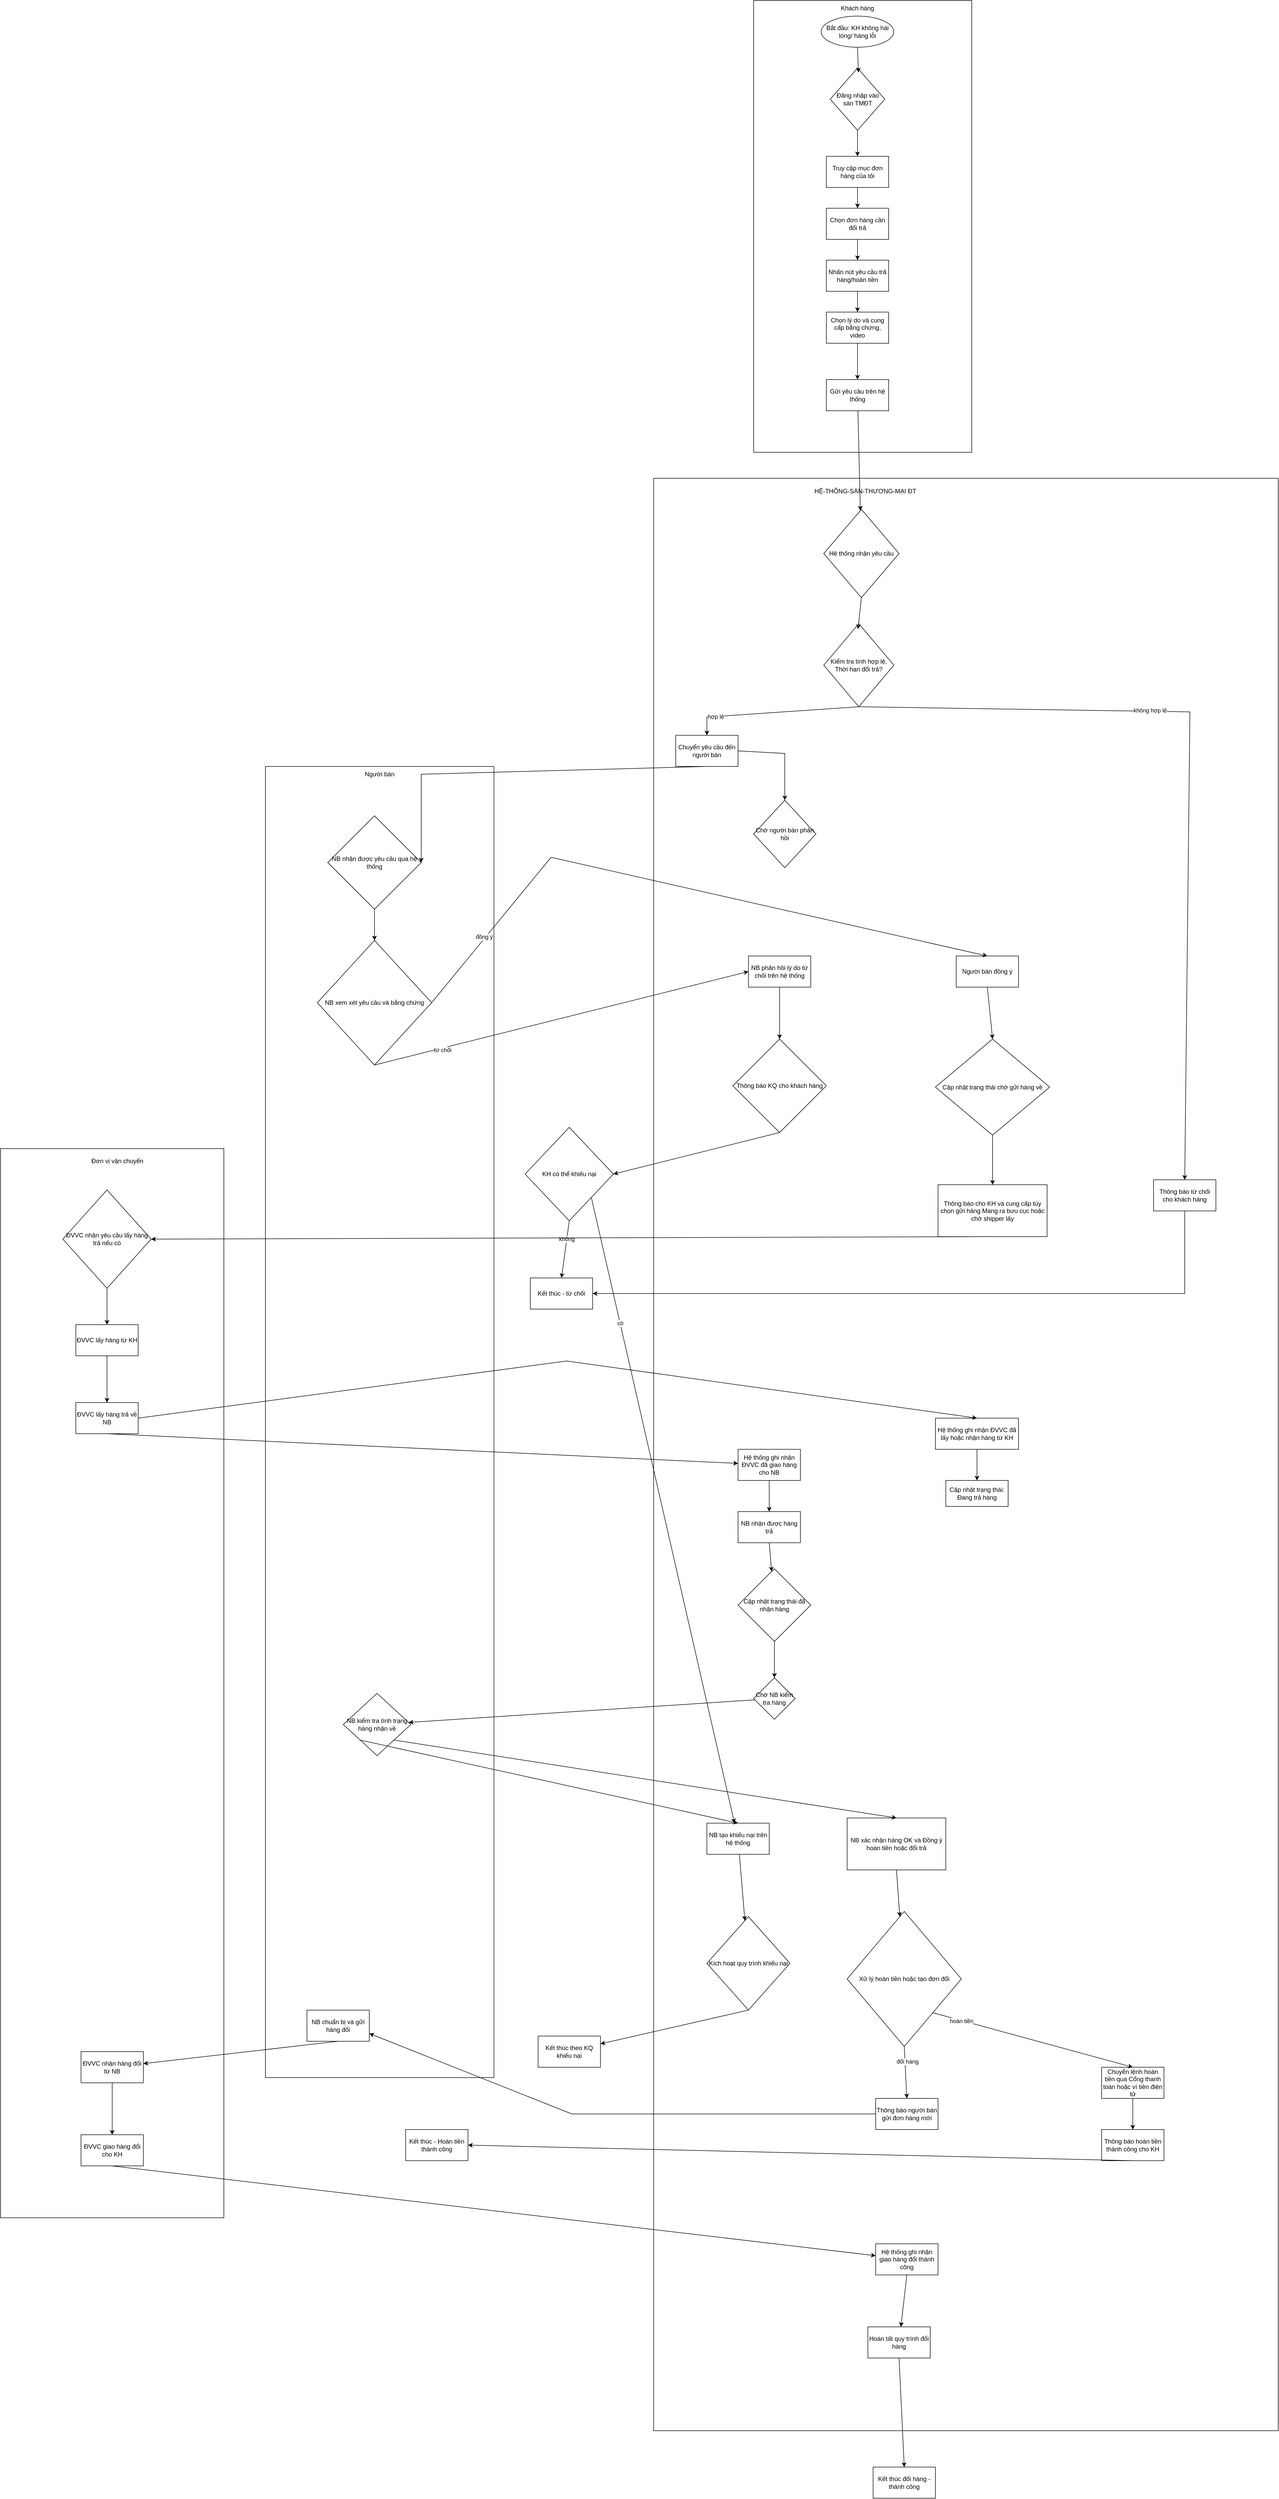 <mxfile version="26.2.3">
  <diagram name="Trang-1" id="dPTVrLclq-EbffauA4Mr">
    <mxGraphModel dx="6078" dy="1252" grid="1" gridSize="10" guides="1" tooltips="1" connect="1" arrows="1" fold="1" page="1" pageScale="1" pageWidth="3300" pageHeight="4681" math="0" shadow="0">
      <root>
        <mxCell id="0" />
        <mxCell id="1" parent="0" />
        <mxCell id="upQioBe8CkQy4cEBD0_V-7" value="" style="rounded=0;whiteSpace=wrap;html=1;" vertex="1" parent="1">
          <mxGeometry x="550" y="10" width="420" height="870" as="geometry" />
        </mxCell>
        <mxCell id="upQioBe8CkQy4cEBD0_V-8" value="Bắt đầu: KH không hài lòng/ hàng lỗi" style="ellipse;whiteSpace=wrap;html=1;" vertex="1" parent="1">
          <mxGeometry x="680" y="40" width="140" height="60" as="geometry" />
        </mxCell>
        <mxCell id="upQioBe8CkQy4cEBD0_V-9" value="Khách hàng" style="text;html=1;align=center;verticalAlign=middle;whiteSpace=wrap;rounded=0;" vertex="1" parent="1">
          <mxGeometry x="705" y="10" width="90" height="30" as="geometry" />
        </mxCell>
        <mxCell id="upQioBe8CkQy4cEBD0_V-11" value="Đăng nhập vào sàn TMĐT" style="rhombus;whiteSpace=wrap;html=1;" vertex="1" parent="1">
          <mxGeometry x="697.5" y="140" width="105" height="120" as="geometry" />
        </mxCell>
        <mxCell id="upQioBe8CkQy4cEBD0_V-12" value="Truy cập mục đơn hàng của tôi" style="rounded=0;whiteSpace=wrap;html=1;" vertex="1" parent="1">
          <mxGeometry x="690" y="310" width="120" height="60" as="geometry" />
        </mxCell>
        <mxCell id="upQioBe8CkQy4cEBD0_V-13" value="Chọn đơn hàng cần đổi trả" style="rounded=0;whiteSpace=wrap;html=1;" vertex="1" parent="1">
          <mxGeometry x="690" y="410" width="120" height="60" as="geometry" />
        </mxCell>
        <mxCell id="upQioBe8CkQy4cEBD0_V-14" value="Nhấn nút yêu cầu trả hàng/hoàn tiền" style="rounded=0;whiteSpace=wrap;html=1;" vertex="1" parent="1">
          <mxGeometry x="690" y="510" width="120" height="60" as="geometry" />
        </mxCell>
        <mxCell id="upQioBe8CkQy4cEBD0_V-15" value="Chọn lý do và cung cấp bằng chứng, video" style="rounded=0;whiteSpace=wrap;html=1;" vertex="1" parent="1">
          <mxGeometry x="690" y="610" width="120" height="60" as="geometry" />
        </mxCell>
        <mxCell id="upQioBe8CkQy4cEBD0_V-16" value="Gửi yêu cầu trên hệ thống" style="rounded=0;whiteSpace=wrap;html=1;" vertex="1" parent="1">
          <mxGeometry x="690" y="740" width="120" height="60" as="geometry" />
        </mxCell>
        <mxCell id="upQioBe8CkQy4cEBD0_V-17" value="" style="rounded=0;whiteSpace=wrap;html=1;" vertex="1" parent="1">
          <mxGeometry x="357.5" y="930" width="1202.5" height="3760" as="geometry" />
        </mxCell>
        <mxCell id="upQioBe8CkQy4cEBD0_V-18" value="HỆ-THỐNG-SÀN-THƯƠNG-MẠI ĐT" style="text;html=1;align=center;verticalAlign=middle;whiteSpace=wrap;rounded=0;" vertex="1" parent="1">
          <mxGeometry x="650" y="940" width="230" height="30" as="geometry" />
        </mxCell>
        <mxCell id="upQioBe8CkQy4cEBD0_V-19" value="Hệ thống nhận yêu cầu" style="rhombus;whiteSpace=wrap;html=1;" vertex="1" parent="1">
          <mxGeometry x="685" y="990" width="145" height="170" as="geometry" />
        </mxCell>
        <mxCell id="upQioBe8CkQy4cEBD0_V-20" value="Kiểm tra tính hợp lệ, Thời hạn đổi trả?" style="rhombus;whiteSpace=wrap;html=1;" vertex="1" parent="1">
          <mxGeometry x="685" y="1210" width="135" height="160" as="geometry" />
        </mxCell>
        <mxCell id="upQioBe8CkQy4cEBD0_V-21" value="Chuyển yêu cầu đến người bán" style="rounded=0;whiteSpace=wrap;html=1;" vertex="1" parent="1">
          <mxGeometry x="400" y="1425" width="120" height="60" as="geometry" />
        </mxCell>
        <mxCell id="upQioBe8CkQy4cEBD0_V-22" value="Chờ người bán phản hồi" style="rhombus;whiteSpace=wrap;html=1;" vertex="1" parent="1">
          <mxGeometry x="550" y="1550" width="120" height="130" as="geometry" />
        </mxCell>
        <mxCell id="upQioBe8CkQy4cEBD0_V-23" value="" style="rounded=0;whiteSpace=wrap;html=1;" vertex="1" parent="1">
          <mxGeometry x="-390" y="1485" width="440" height="2525" as="geometry" />
        </mxCell>
        <mxCell id="upQioBe8CkQy4cEBD0_V-24" value="Người bán" style="text;html=1;align=center;verticalAlign=middle;whiteSpace=wrap;rounded=0;" vertex="1" parent="1">
          <mxGeometry x="-200" y="1485" width="60" height="30" as="geometry" />
        </mxCell>
        <mxCell id="upQioBe8CkQy4cEBD0_V-25" value="NB nhận được yêu cầu qua hệ thống" style="rhombus;whiteSpace=wrap;html=1;" vertex="1" parent="1">
          <mxGeometry x="-270" y="1580" width="180" height="180" as="geometry" />
        </mxCell>
        <mxCell id="upQioBe8CkQy4cEBD0_V-26" value="NB xem xét yêu cầu và bằng chứng" style="rhombus;whiteSpace=wrap;html=1;" vertex="1" parent="1">
          <mxGeometry x="-290" y="1820" width="220" height="240" as="geometry" />
        </mxCell>
        <mxCell id="upQioBe8CkQy4cEBD0_V-27" value="NB phản hồi lý do từ chối trên hệ thống" style="rounded=0;whiteSpace=wrap;html=1;" vertex="1" parent="1">
          <mxGeometry x="540" y="1850" width="120" height="60" as="geometry" />
        </mxCell>
        <mxCell id="upQioBe8CkQy4cEBD0_V-28" value="Người bán đồng ý" style="rounded=0;whiteSpace=wrap;html=1;" vertex="1" parent="1">
          <mxGeometry x="940" y="1850" width="120" height="60" as="geometry" />
        </mxCell>
        <mxCell id="upQioBe8CkQy4cEBD0_V-29" value="Thông báo KQ cho khách hàng" style="rhombus;whiteSpace=wrap;html=1;" vertex="1" parent="1">
          <mxGeometry x="510" y="2010" width="180" height="180" as="geometry" />
        </mxCell>
        <mxCell id="upQioBe8CkQy4cEBD0_V-30" value="Cập nhật trạng thái chờ gửi hàng về" style="rhombus;whiteSpace=wrap;html=1;" vertex="1" parent="1">
          <mxGeometry x="900" y="2010" width="220" height="185" as="geometry" />
        </mxCell>
        <mxCell id="upQioBe8CkQy4cEBD0_V-31" value="KH có thể khiếu nại" style="rhombus;whiteSpace=wrap;html=1;" vertex="1" parent="1">
          <mxGeometry x="110" y="2180" width="170" height="180" as="geometry" />
        </mxCell>
        <mxCell id="upQioBe8CkQy4cEBD0_V-32" value="Kết thúc - từ chối" style="rounded=0;whiteSpace=wrap;html=1;" vertex="1" parent="1">
          <mxGeometry x="120" y="2470" width="120" height="60" as="geometry" />
        </mxCell>
        <mxCell id="upQioBe8CkQy4cEBD0_V-33" value="Thông báo từ chối cho khách hàng" style="rounded=0;whiteSpace=wrap;html=1;" vertex="1" parent="1">
          <mxGeometry x="1320" y="2281" width="120" height="60" as="geometry" />
        </mxCell>
        <mxCell id="upQioBe8CkQy4cEBD0_V-34" value="Thông báo cho KH và cung cấp tùy chọn gửi hàng Mang ra bưu cục hoặc chờ shipper lấy " style="rounded=0;whiteSpace=wrap;html=1;" vertex="1" parent="1">
          <mxGeometry x="905" y="2290.5" width="210" height="100" as="geometry" />
        </mxCell>
        <mxCell id="upQioBe8CkQy4cEBD0_V-35" value="" style="rounded=0;whiteSpace=wrap;html=1;" vertex="1" parent="1">
          <mxGeometry x="-900" y="2221" width="430" height="2059" as="geometry" />
        </mxCell>
        <mxCell id="upQioBe8CkQy4cEBD0_V-36" value="Đơn vị vận chuyển" style="text;html=1;align=center;verticalAlign=middle;whiteSpace=wrap;rounded=0;" vertex="1" parent="1">
          <mxGeometry x="-730" y="2230" width="110" height="30" as="geometry" />
        </mxCell>
        <mxCell id="upQioBe8CkQy4cEBD0_V-37" value="ĐVVC nhận yêu cầu lấy hàng trả nếu có" style="rhombus;whiteSpace=wrap;html=1;" vertex="1" parent="1">
          <mxGeometry x="-780" y="2300.5" width="170" height="189.5" as="geometry" />
        </mxCell>
        <mxCell id="upQioBe8CkQy4cEBD0_V-38" value="ĐVVC lấy hàng từ KH" style="rounded=0;whiteSpace=wrap;html=1;" vertex="1" parent="1">
          <mxGeometry x="-755" y="2560" width="120" height="60" as="geometry" />
        </mxCell>
        <mxCell id="upQioBe8CkQy4cEBD0_V-39" value="ĐVVC lấy hàng trả về NB" style="rounded=0;whiteSpace=wrap;html=1;" vertex="1" parent="1">
          <mxGeometry x="-755" y="2710" width="120" height="60" as="geometry" />
        </mxCell>
        <mxCell id="upQioBe8CkQy4cEBD0_V-40" value="Hệ thống ghi nhận ĐVVC đã lấy hoặc nhận hàng từ KH" style="rounded=0;whiteSpace=wrap;html=1;" vertex="1" parent="1">
          <mxGeometry x="900" y="2740" width="160" height="60" as="geometry" />
        </mxCell>
        <mxCell id="upQioBe8CkQy4cEBD0_V-41" value="Cập nhật trạng thái: Đang trả hàng" style="rounded=0;whiteSpace=wrap;html=1;" vertex="1" parent="1">
          <mxGeometry x="920" y="2860" width="120" height="50" as="geometry" />
        </mxCell>
        <mxCell id="upQioBe8CkQy4cEBD0_V-42" value="Hệ thống ghi nhận ĐVVC đã giao hàng cho NB" style="rounded=0;whiteSpace=wrap;html=1;" vertex="1" parent="1">
          <mxGeometry x="520" y="2800" width="120" height="60" as="geometry" />
        </mxCell>
        <mxCell id="upQioBe8CkQy4cEBD0_V-43" value="NB nhận được hàng trả" style="rounded=0;whiteSpace=wrap;html=1;" vertex="1" parent="1">
          <mxGeometry x="520" y="2920" width="120" height="60" as="geometry" />
        </mxCell>
        <mxCell id="upQioBe8CkQy4cEBD0_V-44" value="Cập nhật trạng thái đã nhận hàng" style="rhombus;whiteSpace=wrap;html=1;" vertex="1" parent="1">
          <mxGeometry x="520" y="3030" width="140" height="140" as="geometry" />
        </mxCell>
        <mxCell id="upQioBe8CkQy4cEBD0_V-45" value="Chờ NB kiểm tra hàng" style="rhombus;whiteSpace=wrap;html=1;" vertex="1" parent="1">
          <mxGeometry x="550" y="3240" width="80" height="80" as="geometry" />
        </mxCell>
        <mxCell id="upQioBe8CkQy4cEBD0_V-46" value="NB kiểm tra tình trạng hàng nhận về" style="rhombus;whiteSpace=wrap;html=1;" vertex="1" parent="1">
          <mxGeometry x="-240" y="3270" width="130" height="120" as="geometry" />
        </mxCell>
        <mxCell id="upQioBe8CkQy4cEBD0_V-47" value="NB tạo khiếu nại trên hệ thống" style="rounded=0;whiteSpace=wrap;html=1;" vertex="1" parent="1">
          <mxGeometry x="460" y="3520" width="120" height="60" as="geometry" />
        </mxCell>
        <mxCell id="upQioBe8CkQy4cEBD0_V-48" value="NB xác nhận hàng OK và Đồng ý hoàn tiền hoặc đổi trả" style="rounded=0;whiteSpace=wrap;html=1;" vertex="1" parent="1">
          <mxGeometry x="730" y="3510" width="190" height="100" as="geometry" />
        </mxCell>
        <mxCell id="upQioBe8CkQy4cEBD0_V-49" value="Kích hoạt quy trình khiếu nại" style="rhombus;whiteSpace=wrap;html=1;" vertex="1" parent="1">
          <mxGeometry x="460" y="3700" width="160" height="180" as="geometry" />
        </mxCell>
        <mxCell id="upQioBe8CkQy4cEBD0_V-50" value="Xử lý hoàn tiền hoặc tạo đơn đổi" style="rhombus;whiteSpace=wrap;html=1;" vertex="1" parent="1">
          <mxGeometry x="730" y="3690" width="220" height="260" as="geometry" />
        </mxCell>
        <mxCell id="upQioBe8CkQy4cEBD0_V-51" value="Thông báo người bán gửi đơn hàng mới" style="rounded=0;whiteSpace=wrap;html=1;" vertex="1" parent="1">
          <mxGeometry x="785" y="4050" width="120" height="60" as="geometry" />
        </mxCell>
        <mxCell id="upQioBe8CkQy4cEBD0_V-52" value="ĐVVC nhận hàng đổi từ NB" style="rounded=0;whiteSpace=wrap;html=1;" vertex="1" parent="1">
          <mxGeometry x="-745" y="3960" width="120" height="60" as="geometry" />
        </mxCell>
        <mxCell id="upQioBe8CkQy4cEBD0_V-53" value="Chuyển lệnh hoàn tiền qua Cổng thanh toán hoặc ví tiền điện tử" style="rounded=0;whiteSpace=wrap;html=1;" vertex="1" parent="1">
          <mxGeometry x="1220" y="3990" width="120" height="60" as="geometry" />
        </mxCell>
        <mxCell id="upQioBe8CkQy4cEBD0_V-54" value="Thông báo hoàn tiền thành công cho KH" style="rounded=0;whiteSpace=wrap;html=1;" vertex="1" parent="1">
          <mxGeometry x="1220" y="4110" width="120" height="60" as="geometry" />
        </mxCell>
        <mxCell id="upQioBe8CkQy4cEBD0_V-55" value="Kết thúc - Hoàn tiền thành công" style="rounded=0;whiteSpace=wrap;html=1;" vertex="1" parent="1">
          <mxGeometry x="-120" y="4110" width="120" height="60" as="geometry" />
        </mxCell>
        <mxCell id="upQioBe8CkQy4cEBD0_V-56" value="NB chuẩn bị và gửi hàng đổi" style="rounded=0;whiteSpace=wrap;html=1;" vertex="1" parent="1">
          <mxGeometry x="-310" y="3880" width="120" height="60" as="geometry" />
        </mxCell>
        <mxCell id="upQioBe8CkQy4cEBD0_V-57" value="ĐVVC giao hàng đổi cho KH" style="rounded=0;whiteSpace=wrap;html=1;" vertex="1" parent="1">
          <mxGeometry x="-745" y="4120" width="120" height="60" as="geometry" />
        </mxCell>
        <mxCell id="upQioBe8CkQy4cEBD0_V-58" value="Hệ thống ghi nhận giao hàng đổi thành công " style="rounded=0;whiteSpace=wrap;html=1;" vertex="1" parent="1">
          <mxGeometry x="785" y="4330" width="120" height="60" as="geometry" />
        </mxCell>
        <mxCell id="upQioBe8CkQy4cEBD0_V-59" value="Hoàn tất quy trình đổi hàng" style="rounded=0;whiteSpace=wrap;html=1;" vertex="1" parent="1">
          <mxGeometry x="770" y="4490" width="120" height="60" as="geometry" />
        </mxCell>
        <mxCell id="upQioBe8CkQy4cEBD0_V-60" value="Kết thúc đổi hàng - thành công" style="rounded=0;whiteSpace=wrap;html=1;" vertex="1" parent="1">
          <mxGeometry x="780" y="4760" width="120" height="60" as="geometry" />
        </mxCell>
        <mxCell id="upQioBe8CkQy4cEBD0_V-61" value="" style="endArrow=classic;html=1;rounded=0;exitX=0.5;exitY=1;exitDx=0;exitDy=0;entryX=0.517;entryY=0.071;entryDx=0;entryDy=0;entryPerimeter=0;" edge="1" parent="1" source="upQioBe8CkQy4cEBD0_V-8" target="upQioBe8CkQy4cEBD0_V-11">
          <mxGeometry width="50" height="50" relative="1" as="geometry">
            <mxPoint x="820" y="260" as="sourcePoint" />
            <mxPoint x="870" y="210" as="targetPoint" />
          </mxGeometry>
        </mxCell>
        <mxCell id="upQioBe8CkQy4cEBD0_V-63" value="" style="endArrow=classic;html=1;rounded=0;exitX=0.5;exitY=1;exitDx=0;exitDy=0;entryX=0.5;entryY=0;entryDx=0;entryDy=0;" edge="1" parent="1" source="upQioBe8CkQy4cEBD0_V-11" target="upQioBe8CkQy4cEBD0_V-12">
          <mxGeometry width="50" height="50" relative="1" as="geometry">
            <mxPoint x="820" y="260" as="sourcePoint" />
            <mxPoint x="870" y="210" as="targetPoint" />
          </mxGeometry>
        </mxCell>
        <mxCell id="upQioBe8CkQy4cEBD0_V-64" value="" style="endArrow=classic;html=1;rounded=0;exitX=0.5;exitY=1;exitDx=0;exitDy=0;entryX=0.5;entryY=0;entryDx=0;entryDy=0;" edge="1" parent="1" source="upQioBe8CkQy4cEBD0_V-12" target="upQioBe8CkQy4cEBD0_V-13">
          <mxGeometry width="50" height="50" relative="1" as="geometry">
            <mxPoint x="820" y="260" as="sourcePoint" />
            <mxPoint x="870" y="210" as="targetPoint" />
          </mxGeometry>
        </mxCell>
        <mxCell id="upQioBe8CkQy4cEBD0_V-65" value="" style="endArrow=classic;html=1;rounded=0;exitX=0.5;exitY=1;exitDx=0;exitDy=0;entryX=0.5;entryY=0;entryDx=0;entryDy=0;" edge="1" parent="1" source="upQioBe8CkQy4cEBD0_V-13" target="upQioBe8CkQy4cEBD0_V-14">
          <mxGeometry width="50" height="50" relative="1" as="geometry">
            <mxPoint x="820" y="710" as="sourcePoint" />
            <mxPoint x="870" y="660" as="targetPoint" />
          </mxGeometry>
        </mxCell>
        <mxCell id="upQioBe8CkQy4cEBD0_V-66" value="" style="endArrow=classic;html=1;rounded=0;exitX=0.5;exitY=1;exitDx=0;exitDy=0;" edge="1" parent="1" source="upQioBe8CkQy4cEBD0_V-14" target="upQioBe8CkQy4cEBD0_V-15">
          <mxGeometry width="50" height="50" relative="1" as="geometry">
            <mxPoint x="820" y="860" as="sourcePoint" />
            <mxPoint x="870" y="810" as="targetPoint" />
          </mxGeometry>
        </mxCell>
        <mxCell id="upQioBe8CkQy4cEBD0_V-67" value="" style="endArrow=classic;html=1;rounded=0;exitX=0.5;exitY=1;exitDx=0;exitDy=0;" edge="1" parent="1" source="upQioBe8CkQy4cEBD0_V-15" target="upQioBe8CkQy4cEBD0_V-16">
          <mxGeometry width="50" height="50" relative="1" as="geometry">
            <mxPoint x="820" y="860" as="sourcePoint" />
            <mxPoint x="870" y="810" as="targetPoint" />
          </mxGeometry>
        </mxCell>
        <mxCell id="upQioBe8CkQy4cEBD0_V-68" value="" style="endArrow=classic;html=1;rounded=0;" edge="1" parent="1" source="upQioBe8CkQy4cEBD0_V-16" target="upQioBe8CkQy4cEBD0_V-19">
          <mxGeometry width="50" height="50" relative="1" as="geometry">
            <mxPoint x="820" y="1160" as="sourcePoint" />
            <mxPoint x="870" y="1110" as="targetPoint" />
          </mxGeometry>
        </mxCell>
        <mxCell id="upQioBe8CkQy4cEBD0_V-69" value="" style="endArrow=classic;html=1;rounded=0;exitX=0.5;exitY=1;exitDx=0;exitDy=0;entryX=0.489;entryY=0.066;entryDx=0;entryDy=0;entryPerimeter=0;" edge="1" parent="1" source="upQioBe8CkQy4cEBD0_V-19" target="upQioBe8CkQy4cEBD0_V-20">
          <mxGeometry width="50" height="50" relative="1" as="geometry">
            <mxPoint x="820" y="1410" as="sourcePoint" />
            <mxPoint x="870" y="1360" as="targetPoint" />
          </mxGeometry>
        </mxCell>
        <mxCell id="upQioBe8CkQy4cEBD0_V-70" value="" style="endArrow=classic;html=1;rounded=0;exitX=0.5;exitY=1;exitDx=0;exitDy=0;entryX=0.5;entryY=0;entryDx=0;entryDy=0;" edge="1" parent="1" source="upQioBe8CkQy4cEBD0_V-20" target="upQioBe8CkQy4cEBD0_V-21">
          <mxGeometry width="50" height="50" relative="1" as="geometry">
            <mxPoint x="820" y="1410" as="sourcePoint" />
            <mxPoint x="870" y="1360" as="targetPoint" />
            <Array as="points">
              <mxPoint x="460" y="1390" />
            </Array>
          </mxGeometry>
        </mxCell>
        <mxCell id="upQioBe8CkQy4cEBD0_V-71" value="hợp lệ" style="edgeLabel;html=1;align=center;verticalAlign=middle;resizable=0;points=[];" vertex="1" connectable="0" parent="upQioBe8CkQy4cEBD0_V-70">
          <mxGeometry x="0.681" relative="1" as="geometry">
            <mxPoint as="offset" />
          </mxGeometry>
        </mxCell>
        <mxCell id="upQioBe8CkQy4cEBD0_V-72" value="" style="endArrow=classic;html=1;rounded=0;exitX=1;exitY=0.5;exitDx=0;exitDy=0;entryX=0.5;entryY=0;entryDx=0;entryDy=0;" edge="1" parent="1" source="upQioBe8CkQy4cEBD0_V-21" target="upQioBe8CkQy4cEBD0_V-22">
          <mxGeometry width="50" height="50" relative="1" as="geometry">
            <mxPoint x="820" y="1600" as="sourcePoint" />
            <mxPoint x="870" y="1550" as="targetPoint" />
            <Array as="points">
              <mxPoint x="610" y="1460" />
            </Array>
          </mxGeometry>
        </mxCell>
        <mxCell id="upQioBe8CkQy4cEBD0_V-73" value="" style="endArrow=classic;html=1;rounded=0;exitX=0.5;exitY=1;exitDx=0;exitDy=0;entryX=0.5;entryY=0;entryDx=0;entryDy=0;" edge="1" parent="1" source="upQioBe8CkQy4cEBD0_V-20" target="upQioBe8CkQy4cEBD0_V-33">
          <mxGeometry width="50" height="50" relative="1" as="geometry">
            <mxPoint x="820" y="1540" as="sourcePoint" />
            <mxPoint x="870" y="1490" as="targetPoint" />
            <Array as="points">
              <mxPoint x="1390" y="1380" />
            </Array>
          </mxGeometry>
        </mxCell>
        <mxCell id="upQioBe8CkQy4cEBD0_V-74" value="không hợp lệ" style="edgeLabel;html=1;align=center;verticalAlign=middle;resizable=0;points=[];" vertex="1" connectable="0" parent="upQioBe8CkQy4cEBD0_V-73">
          <mxGeometry x="-0.272" y="2" relative="1" as="geometry">
            <mxPoint as="offset" />
          </mxGeometry>
        </mxCell>
        <mxCell id="upQioBe8CkQy4cEBD0_V-75" value="" style="endArrow=classic;html=1;rounded=0;exitX=0.5;exitY=1;exitDx=0;exitDy=0;entryX=1;entryY=0.5;entryDx=0;entryDy=0;" edge="1" parent="1" source="upQioBe8CkQy4cEBD0_V-21" target="upQioBe8CkQy4cEBD0_V-25">
          <mxGeometry width="50" height="50" relative="1" as="geometry">
            <mxPoint x="580" y="1830" as="sourcePoint" />
            <mxPoint x="630" y="1780" as="targetPoint" />
            <Array as="points">
              <mxPoint x="-90" y="1500" />
            </Array>
          </mxGeometry>
        </mxCell>
        <mxCell id="upQioBe8CkQy4cEBD0_V-76" value="" style="endArrow=classic;html=1;rounded=0;exitX=0.5;exitY=1;exitDx=0;exitDy=0;" edge="1" parent="1" source="upQioBe8CkQy4cEBD0_V-25" target="upQioBe8CkQy4cEBD0_V-26">
          <mxGeometry width="50" height="50" relative="1" as="geometry">
            <mxPoint x="580" y="2250" as="sourcePoint" />
            <mxPoint x="630" y="2200" as="targetPoint" />
          </mxGeometry>
        </mxCell>
        <mxCell id="upQioBe8CkQy4cEBD0_V-77" value="" style="endArrow=classic;html=1;rounded=0;exitX=1;exitY=0.5;exitDx=0;exitDy=0;entryX=0.5;entryY=0;entryDx=0;entryDy=0;" edge="1" parent="1" source="upQioBe8CkQy4cEBD0_V-26" target="upQioBe8CkQy4cEBD0_V-28">
          <mxGeometry width="50" height="50" relative="1" as="geometry">
            <mxPoint x="580" y="2140" as="sourcePoint" />
            <mxPoint x="630" y="2090" as="targetPoint" />
            <Array as="points">
              <mxPoint x="160" y="1660" />
            </Array>
          </mxGeometry>
        </mxCell>
        <mxCell id="upQioBe8CkQy4cEBD0_V-80" value="đồng ý" style="edgeLabel;html=1;align=center;verticalAlign=middle;resizable=0;points=[];" vertex="1" connectable="0" parent="upQioBe8CkQy4cEBD0_V-77">
          <mxGeometry x="-0.734" y="3" relative="1" as="geometry">
            <mxPoint as="offset" />
          </mxGeometry>
        </mxCell>
        <mxCell id="upQioBe8CkQy4cEBD0_V-78" value="" style="endArrow=classic;html=1;rounded=0;exitX=0.5;exitY=1;exitDx=0;exitDy=0;entryX=0;entryY=0.5;entryDx=0;entryDy=0;" edge="1" parent="1" source="upQioBe8CkQy4cEBD0_V-26" target="upQioBe8CkQy4cEBD0_V-27">
          <mxGeometry width="50" height="50" relative="1" as="geometry">
            <mxPoint x="580" y="2140" as="sourcePoint" />
            <mxPoint x="630" y="2090" as="targetPoint" />
          </mxGeometry>
        </mxCell>
        <mxCell id="upQioBe8CkQy4cEBD0_V-79" value="từ chối" style="edgeLabel;html=1;align=center;verticalAlign=middle;resizable=0;points=[];" vertex="1" connectable="0" parent="upQioBe8CkQy4cEBD0_V-78">
          <mxGeometry x="-0.638" y="-2" relative="1" as="geometry">
            <mxPoint y="1" as="offset" />
          </mxGeometry>
        </mxCell>
        <mxCell id="upQioBe8CkQy4cEBD0_V-81" value="" style="endArrow=classic;html=1;rounded=0;exitX=0.5;exitY=1;exitDx=0;exitDy=0;" edge="1" parent="1" source="upQioBe8CkQy4cEBD0_V-27" target="upQioBe8CkQy4cEBD0_V-29">
          <mxGeometry width="50" height="50" relative="1" as="geometry">
            <mxPoint x="580" y="2330" as="sourcePoint" />
            <mxPoint x="630" y="2280" as="targetPoint" />
          </mxGeometry>
        </mxCell>
        <mxCell id="upQioBe8CkQy4cEBD0_V-82" value="" style="endArrow=classic;html=1;rounded=0;exitX=0.5;exitY=1;exitDx=0;exitDy=0;entryX=0.5;entryY=0;entryDx=0;entryDy=0;" edge="1" parent="1" source="upQioBe8CkQy4cEBD0_V-28" target="upQioBe8CkQy4cEBD0_V-30">
          <mxGeometry width="50" height="50" relative="1" as="geometry">
            <mxPoint x="580" y="2330" as="sourcePoint" />
            <mxPoint x="630" y="2280" as="targetPoint" />
          </mxGeometry>
        </mxCell>
        <mxCell id="upQioBe8CkQy4cEBD0_V-83" value="" style="endArrow=classic;html=1;rounded=0;exitX=0.5;exitY=1;exitDx=0;exitDy=0;entryX=0.5;entryY=0;entryDx=0;entryDy=0;" edge="1" parent="1" source="upQioBe8CkQy4cEBD0_V-30" target="upQioBe8CkQy4cEBD0_V-34">
          <mxGeometry width="50" height="50" relative="1" as="geometry">
            <mxPoint x="580" y="2510" as="sourcePoint" />
            <mxPoint x="630" y="2460" as="targetPoint" />
          </mxGeometry>
        </mxCell>
        <mxCell id="upQioBe8CkQy4cEBD0_V-84" value="" style="endArrow=classic;html=1;rounded=0;exitX=0.5;exitY=1;exitDx=0;exitDy=0;entryX=1;entryY=0.5;entryDx=0;entryDy=0;" edge="1" parent="1" source="upQioBe8CkQy4cEBD0_V-29" target="upQioBe8CkQy4cEBD0_V-31">
          <mxGeometry width="50" height="50" relative="1" as="geometry">
            <mxPoint x="580" y="2510" as="sourcePoint" />
            <mxPoint x="630" y="2460" as="targetPoint" />
          </mxGeometry>
        </mxCell>
        <mxCell id="upQioBe8CkQy4cEBD0_V-85" value="" style="endArrow=classic;html=1;rounded=0;exitX=0.5;exitY=1;exitDx=0;exitDy=0;entryX=1;entryY=0.5;entryDx=0;entryDy=0;" edge="1" parent="1" source="upQioBe8CkQy4cEBD0_V-33" target="upQioBe8CkQy4cEBD0_V-32">
          <mxGeometry width="50" height="50" relative="1" as="geometry">
            <mxPoint x="580" y="2510" as="sourcePoint" />
            <mxPoint x="630" y="2460" as="targetPoint" />
            <Array as="points">
              <mxPoint x="1380" y="2500" />
            </Array>
          </mxGeometry>
        </mxCell>
        <mxCell id="upQioBe8CkQy4cEBD0_V-86" value="" style="endArrow=classic;html=1;rounded=0;exitX=0.5;exitY=1;exitDx=0;exitDy=0;entryX=0.5;entryY=0;entryDx=0;entryDy=0;" edge="1" parent="1" source="upQioBe8CkQy4cEBD0_V-31" target="upQioBe8CkQy4cEBD0_V-32">
          <mxGeometry width="50" height="50" relative="1" as="geometry">
            <mxPoint x="580" y="2510" as="sourcePoint" />
            <mxPoint x="630" y="2460" as="targetPoint" />
          </mxGeometry>
        </mxCell>
        <mxCell id="upQioBe8CkQy4cEBD0_V-87" value="không" style="edgeLabel;html=1;align=center;verticalAlign=middle;resizable=0;points=[];" vertex="1" connectable="0" parent="upQioBe8CkQy4cEBD0_V-86">
          <mxGeometry x="-0.367" y="-1" relative="1" as="geometry">
            <mxPoint as="offset" />
          </mxGeometry>
        </mxCell>
        <mxCell id="upQioBe8CkQy4cEBD0_V-88" value="" style="endArrow=classic;html=1;rounded=0;exitX=0.5;exitY=1;exitDx=0;exitDy=0;entryX=1;entryY=0.5;entryDx=0;entryDy=0;" edge="1" parent="1" source="upQioBe8CkQy4cEBD0_V-34" target="upQioBe8CkQy4cEBD0_V-37">
          <mxGeometry width="50" height="50" relative="1" as="geometry">
            <mxPoint x="580" y="2510" as="sourcePoint" />
            <mxPoint x="630" y="2460" as="targetPoint" />
          </mxGeometry>
        </mxCell>
        <mxCell id="upQioBe8CkQy4cEBD0_V-89" value="" style="endArrow=classic;html=1;rounded=0;exitX=0.5;exitY=1;exitDx=0;exitDy=0;" edge="1" parent="1" source="upQioBe8CkQy4cEBD0_V-37" target="upQioBe8CkQy4cEBD0_V-38">
          <mxGeometry width="50" height="50" relative="1" as="geometry">
            <mxPoint x="50" y="2610" as="sourcePoint" />
            <mxPoint x="100" y="2560" as="targetPoint" />
          </mxGeometry>
        </mxCell>
        <mxCell id="upQioBe8CkQy4cEBD0_V-90" value="" style="endArrow=classic;html=1;rounded=0;exitX=0.5;exitY=1;exitDx=0;exitDy=0;" edge="1" parent="1" source="upQioBe8CkQy4cEBD0_V-38" target="upQioBe8CkQy4cEBD0_V-39">
          <mxGeometry width="50" height="50" relative="1" as="geometry">
            <mxPoint x="50" y="2610" as="sourcePoint" />
            <mxPoint x="100" y="2560" as="targetPoint" />
          </mxGeometry>
        </mxCell>
        <mxCell id="upQioBe8CkQy4cEBD0_V-91" value="" style="endArrow=classic;html=1;rounded=0;exitX=1;exitY=0.5;exitDx=0;exitDy=0;entryX=0.5;entryY=0;entryDx=0;entryDy=0;" edge="1" parent="1" source="upQioBe8CkQy4cEBD0_V-39" target="upQioBe8CkQy4cEBD0_V-40">
          <mxGeometry width="50" height="50" relative="1" as="geometry">
            <mxPoint x="50" y="2610" as="sourcePoint" />
            <mxPoint x="100" y="2560" as="targetPoint" />
            <Array as="points">
              <mxPoint x="190" y="2630" />
            </Array>
          </mxGeometry>
        </mxCell>
        <mxCell id="upQioBe8CkQy4cEBD0_V-92" value="" style="endArrow=classic;html=1;rounded=0;exitX=0.5;exitY=1;exitDx=0;exitDy=0;entryX=0.5;entryY=0;entryDx=0;entryDy=0;" edge="1" parent="1" source="upQioBe8CkQy4cEBD0_V-40" target="upQioBe8CkQy4cEBD0_V-41">
          <mxGeometry width="50" height="50" relative="1" as="geometry">
            <mxPoint x="950" y="3000" as="sourcePoint" />
            <mxPoint x="1000" y="2950" as="targetPoint" />
          </mxGeometry>
        </mxCell>
        <mxCell id="upQioBe8CkQy4cEBD0_V-93" value="" style="endArrow=classic;html=1;rounded=0;exitX=0.5;exitY=1;exitDx=0;exitDy=0;" edge="1" parent="1" source="upQioBe8CkQy4cEBD0_V-39" target="upQioBe8CkQy4cEBD0_V-42">
          <mxGeometry width="50" height="50" relative="1" as="geometry">
            <mxPoint x="-730" y="2970" as="sourcePoint" />
            <mxPoint x="-680" y="2920" as="targetPoint" />
          </mxGeometry>
        </mxCell>
        <mxCell id="upQioBe8CkQy4cEBD0_V-94" value="" style="endArrow=classic;html=1;rounded=0;exitX=0.5;exitY=1;exitDx=0;exitDy=0;entryX=0.5;entryY=0;entryDx=0;entryDy=0;" edge="1" parent="1" source="upQioBe8CkQy4cEBD0_V-42" target="upQioBe8CkQy4cEBD0_V-43">
          <mxGeometry width="50" height="50" relative="1" as="geometry">
            <mxPoint x="450" y="2980" as="sourcePoint" />
            <mxPoint x="500" y="2930" as="targetPoint" />
          </mxGeometry>
        </mxCell>
        <mxCell id="upQioBe8CkQy4cEBD0_V-95" value="" style="endArrow=classic;html=1;rounded=0;exitX=0.5;exitY=1;exitDx=0;exitDy=0;" edge="1" parent="1" source="upQioBe8CkQy4cEBD0_V-43" target="upQioBe8CkQy4cEBD0_V-44">
          <mxGeometry width="50" height="50" relative="1" as="geometry">
            <mxPoint x="600" y="3150" as="sourcePoint" />
            <mxPoint x="650" y="3100" as="targetPoint" />
          </mxGeometry>
        </mxCell>
        <mxCell id="upQioBe8CkQy4cEBD0_V-96" value="" style="endArrow=classic;html=1;rounded=0;exitX=0.5;exitY=1;exitDx=0;exitDy=0;" edge="1" parent="1" source="upQioBe8CkQy4cEBD0_V-44" target="upQioBe8CkQy4cEBD0_V-45">
          <mxGeometry width="50" height="50" relative="1" as="geometry">
            <mxPoint x="600" y="3150" as="sourcePoint" />
            <mxPoint x="650" y="3100" as="targetPoint" />
          </mxGeometry>
        </mxCell>
        <mxCell id="upQioBe8CkQy4cEBD0_V-97" value="" style="endArrow=classic;html=1;rounded=0;" edge="1" parent="1" source="upQioBe8CkQy4cEBD0_V-45" target="upQioBe8CkQy4cEBD0_V-46">
          <mxGeometry width="50" height="50" relative="1" as="geometry">
            <mxPoint x="140" y="3360" as="sourcePoint" />
            <mxPoint x="190" y="3310" as="targetPoint" />
          </mxGeometry>
        </mxCell>
        <mxCell id="upQioBe8CkQy4cEBD0_V-98" value="" style="endArrow=classic;html=1;rounded=0;exitX=0;exitY=1;exitDx=0;exitDy=0;entryX=0.5;entryY=0;entryDx=0;entryDy=0;" edge="1" parent="1" source="upQioBe8CkQy4cEBD0_V-46" target="upQioBe8CkQy4cEBD0_V-47">
          <mxGeometry width="50" height="50" relative="1" as="geometry">
            <mxPoint x="510" y="3510" as="sourcePoint" />
            <mxPoint x="560" y="3460" as="targetPoint" />
          </mxGeometry>
        </mxCell>
        <mxCell id="upQioBe8CkQy4cEBD0_V-99" value="" style="endArrow=classic;html=1;rounded=0;exitX=1;exitY=1;exitDx=0;exitDy=0;entryX=0.5;entryY=0;entryDx=0;entryDy=0;" edge="1" parent="1" source="upQioBe8CkQy4cEBD0_V-46" target="upQioBe8CkQy4cEBD0_V-48">
          <mxGeometry width="50" height="50" relative="1" as="geometry">
            <mxPoint x="510" y="3510" as="sourcePoint" />
            <mxPoint x="560" y="3460" as="targetPoint" />
          </mxGeometry>
        </mxCell>
        <mxCell id="upQioBe8CkQy4cEBD0_V-100" value="" style="endArrow=classic;html=1;rounded=0;exitX=1;exitY=1;exitDx=0;exitDy=0;" edge="1" parent="1" source="upQioBe8CkQy4cEBD0_V-31" target="upQioBe8CkQy4cEBD0_V-47">
          <mxGeometry width="50" height="50" relative="1" as="geometry">
            <mxPoint x="430" y="2640" as="sourcePoint" />
            <mxPoint x="480" y="2590" as="targetPoint" />
          </mxGeometry>
        </mxCell>
        <mxCell id="upQioBe8CkQy4cEBD0_V-101" value="có" style="edgeLabel;html=1;align=center;verticalAlign=middle;resizable=0;points=[];" vertex="1" connectable="0" parent="upQioBe8CkQy4cEBD0_V-100">
          <mxGeometry x="-0.598" y="1" relative="1" as="geometry">
            <mxPoint x="-1" as="offset" />
          </mxGeometry>
        </mxCell>
        <mxCell id="upQioBe8CkQy4cEBD0_V-102" value="Kết thúc theo KQ khiếu nại" style="rounded=0;whiteSpace=wrap;html=1;" vertex="1" parent="1">
          <mxGeometry x="135" y="3930" width="120" height="60" as="geometry" />
        </mxCell>
        <mxCell id="upQioBe8CkQy4cEBD0_V-103" value="" style="endArrow=classic;html=1;rounded=0;" edge="1" parent="1" source="upQioBe8CkQy4cEBD0_V-47" target="upQioBe8CkQy4cEBD0_V-49">
          <mxGeometry width="50" height="50" relative="1" as="geometry">
            <mxPoint x="430" y="4150" as="sourcePoint" />
            <mxPoint x="480" y="4100" as="targetPoint" />
          </mxGeometry>
        </mxCell>
        <mxCell id="upQioBe8CkQy4cEBD0_V-104" value="" style="endArrow=classic;html=1;rounded=0;exitX=0.5;exitY=1;exitDx=0;exitDy=0;" edge="1" parent="1" source="upQioBe8CkQy4cEBD0_V-48" target="upQioBe8CkQy4cEBD0_V-50">
          <mxGeometry width="50" height="50" relative="1" as="geometry">
            <mxPoint x="430" y="4150" as="sourcePoint" />
            <mxPoint x="480" y="4100" as="targetPoint" />
          </mxGeometry>
        </mxCell>
        <mxCell id="upQioBe8CkQy4cEBD0_V-105" value="" style="endArrow=classic;html=1;rounded=0;entryX=0.5;entryY=0;entryDx=0;entryDy=0;exitX=1;exitY=1;exitDx=0;exitDy=0;" edge="1" parent="1" source="upQioBe8CkQy4cEBD0_V-50" target="upQioBe8CkQy4cEBD0_V-53">
          <mxGeometry width="50" height="50" relative="1" as="geometry">
            <mxPoint x="430" y="4240" as="sourcePoint" />
            <mxPoint x="480" y="4190" as="targetPoint" />
          </mxGeometry>
        </mxCell>
        <mxCell id="upQioBe8CkQy4cEBD0_V-106" value="hoàn tiền" style="edgeLabel;html=1;align=center;verticalAlign=middle;resizable=0;points=[];" vertex="1" connectable="0" parent="upQioBe8CkQy4cEBD0_V-105">
          <mxGeometry x="-0.719" y="-1" relative="1" as="geometry">
            <mxPoint x="1" as="offset" />
          </mxGeometry>
        </mxCell>
        <mxCell id="upQioBe8CkQy4cEBD0_V-107" value="" style="endArrow=classic;html=1;rounded=0;exitX=0.5;exitY=1;exitDx=0;exitDy=0;entryX=0.5;entryY=0;entryDx=0;entryDy=0;" edge="1" parent="1" source="upQioBe8CkQy4cEBD0_V-50" target="upQioBe8CkQy4cEBD0_V-51">
          <mxGeometry width="50" height="50" relative="1" as="geometry">
            <mxPoint x="430" y="4240" as="sourcePoint" />
            <mxPoint x="480" y="4190" as="targetPoint" />
          </mxGeometry>
        </mxCell>
        <mxCell id="upQioBe8CkQy4cEBD0_V-108" value="đổi hàng" style="edgeLabel;html=1;align=center;verticalAlign=middle;resizable=0;points=[];" vertex="1" connectable="0" parent="upQioBe8CkQy4cEBD0_V-107">
          <mxGeometry x="-0.419" y="4" relative="1" as="geometry">
            <mxPoint as="offset" />
          </mxGeometry>
        </mxCell>
        <mxCell id="upQioBe8CkQy4cEBD0_V-109" value="" style="endArrow=classic;html=1;rounded=0;exitX=0.5;exitY=1;exitDx=0;exitDy=0;entryX=1;entryY=0.25;entryDx=0;entryDy=0;" edge="1" parent="1" source="upQioBe8CkQy4cEBD0_V-49" target="upQioBe8CkQy4cEBD0_V-102">
          <mxGeometry width="50" height="50" relative="1" as="geometry">
            <mxPoint x="380" y="4010" as="sourcePoint" />
            <mxPoint x="430" y="3960" as="targetPoint" />
          </mxGeometry>
        </mxCell>
        <mxCell id="upQioBe8CkQy4cEBD0_V-110" value="" style="endArrow=classic;html=1;rounded=0;exitX=0.5;exitY=1;exitDx=0;exitDy=0;entryX=0.5;entryY=0;entryDx=0;entryDy=0;" edge="1" parent="1" source="upQioBe8CkQy4cEBD0_V-53" target="upQioBe8CkQy4cEBD0_V-54">
          <mxGeometry width="50" height="50" relative="1" as="geometry">
            <mxPoint x="870" y="4250" as="sourcePoint" />
            <mxPoint x="920" y="4200" as="targetPoint" />
          </mxGeometry>
        </mxCell>
        <mxCell id="upQioBe8CkQy4cEBD0_V-111" value="" style="endArrow=classic;html=1;rounded=0;exitX=0.5;exitY=1;exitDx=0;exitDy=0;entryX=1;entryY=0.5;entryDx=0;entryDy=0;" edge="1" parent="1" source="upQioBe8CkQy4cEBD0_V-54" target="upQioBe8CkQy4cEBD0_V-55">
          <mxGeometry width="50" height="50" relative="1" as="geometry">
            <mxPoint x="940" y="4250" as="sourcePoint" />
            <mxPoint x="990" y="4200" as="targetPoint" />
          </mxGeometry>
        </mxCell>
        <mxCell id="upQioBe8CkQy4cEBD0_V-112" value="" style="endArrow=classic;html=1;rounded=0;exitX=0;exitY=0.5;exitDx=0;exitDy=0;entryX=1;entryY=0.75;entryDx=0;entryDy=0;" edge="1" parent="1" source="upQioBe8CkQy4cEBD0_V-51" target="upQioBe8CkQy4cEBD0_V-56">
          <mxGeometry width="50" height="50" relative="1" as="geometry">
            <mxPoint x="80" y="4090" as="sourcePoint" />
            <mxPoint x="130" y="4040" as="targetPoint" />
            <Array as="points">
              <mxPoint x="200" y="4080" />
            </Array>
          </mxGeometry>
        </mxCell>
        <mxCell id="upQioBe8CkQy4cEBD0_V-113" value="" style="endArrow=classic;html=1;rounded=0;exitX=0.5;exitY=1;exitDx=0;exitDy=0;" edge="1" parent="1" source="upQioBe8CkQy4cEBD0_V-56" target="upQioBe8CkQy4cEBD0_V-52">
          <mxGeometry width="50" height="50" relative="1" as="geometry">
            <mxPoint x="-440" y="4150" as="sourcePoint" />
            <mxPoint x="-390" y="4100" as="targetPoint" />
          </mxGeometry>
        </mxCell>
        <mxCell id="upQioBe8CkQy4cEBD0_V-114" value="" style="endArrow=classic;html=1;rounded=0;entryX=0.5;entryY=0;entryDx=0;entryDy=0;" edge="1" parent="1" source="upQioBe8CkQy4cEBD0_V-52" target="upQioBe8CkQy4cEBD0_V-57">
          <mxGeometry width="50" height="50" relative="1" as="geometry">
            <mxPoint x="-800" y="4080" as="sourcePoint" />
            <mxPoint x="-750" y="4030" as="targetPoint" />
          </mxGeometry>
        </mxCell>
        <mxCell id="upQioBe8CkQy4cEBD0_V-115" value="" style="endArrow=classic;html=1;rounded=0;exitX=0.5;exitY=1;exitDx=0;exitDy=0;" edge="1" parent="1" source="upQioBe8CkQy4cEBD0_V-57" target="upQioBe8CkQy4cEBD0_V-58">
          <mxGeometry width="50" height="50" relative="1" as="geometry">
            <mxPoint x="-750" y="4410" as="sourcePoint" />
            <mxPoint x="-700" y="4360" as="targetPoint" />
          </mxGeometry>
        </mxCell>
        <mxCell id="upQioBe8CkQy4cEBD0_V-116" value="" style="endArrow=classic;html=1;rounded=0;exitX=0.5;exitY=1;exitDx=0;exitDy=0;" edge="1" parent="1" source="upQioBe8CkQy4cEBD0_V-58" target="upQioBe8CkQy4cEBD0_V-59">
          <mxGeometry width="50" height="50" relative="1" as="geometry">
            <mxPoint x="590" y="4610" as="sourcePoint" />
            <mxPoint x="640" y="4560" as="targetPoint" />
          </mxGeometry>
        </mxCell>
        <mxCell id="upQioBe8CkQy4cEBD0_V-117" value="" style="endArrow=classic;html=1;rounded=0;exitX=0.5;exitY=1;exitDx=0;exitDy=0;entryX=0.5;entryY=0;entryDx=0;entryDy=0;" edge="1" parent="1" source="upQioBe8CkQy4cEBD0_V-59" target="upQioBe8CkQy4cEBD0_V-60">
          <mxGeometry width="50" height="50" relative="1" as="geometry">
            <mxPoint x="630" y="4570" as="sourcePoint" />
            <mxPoint x="680" y="4520" as="targetPoint" />
          </mxGeometry>
        </mxCell>
      </root>
    </mxGraphModel>
  </diagram>
</mxfile>
